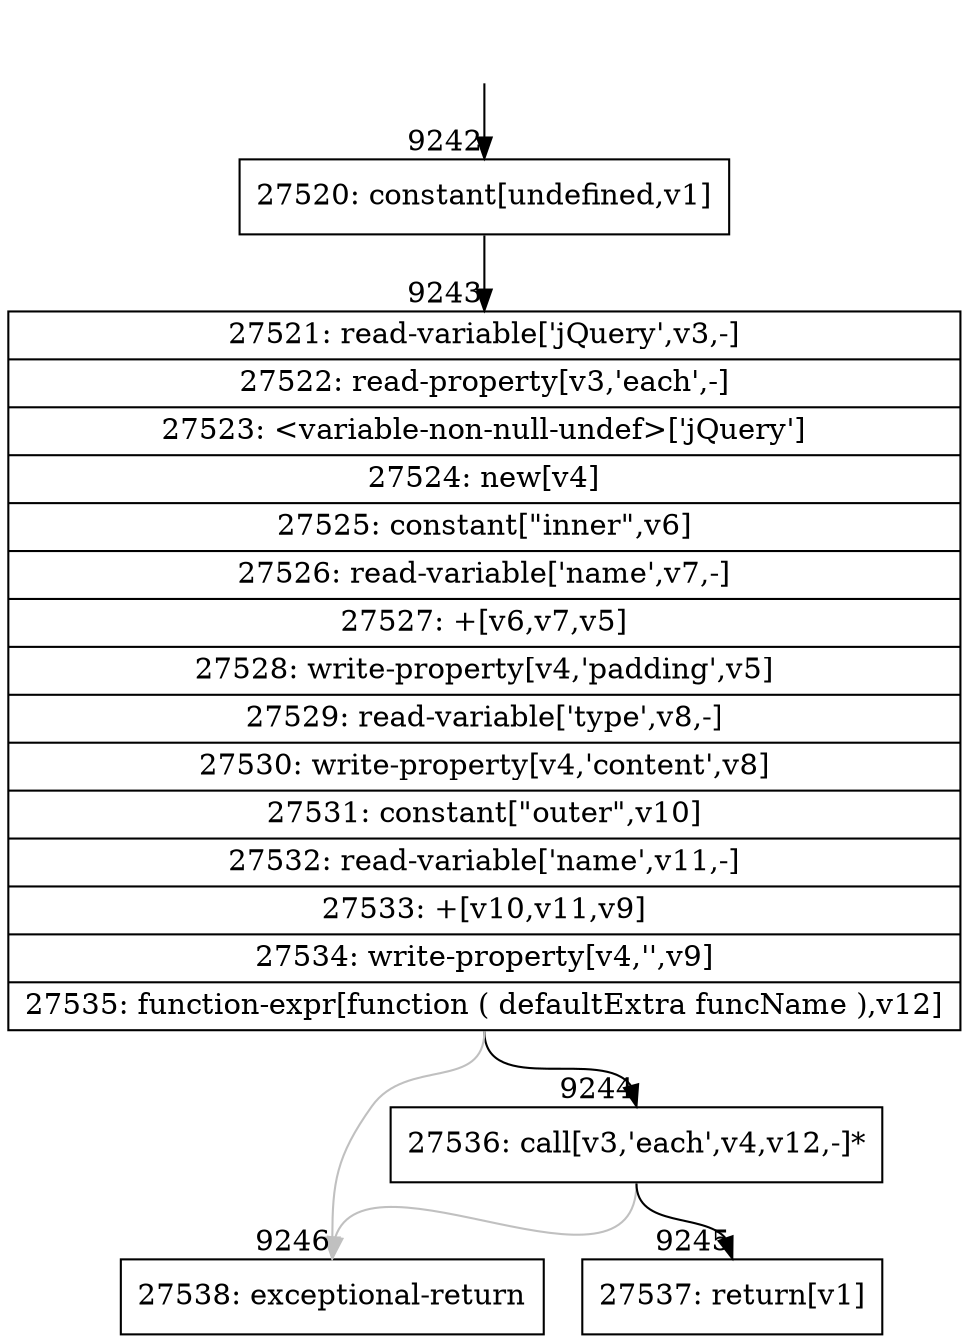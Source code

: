 digraph {
rankdir="TD"
BB_entry575[shape=none,label=""];
BB_entry575 -> BB9242 [tailport=s, headport=n, headlabel="    9242"]
BB9242 [shape=record label="{27520: constant[undefined,v1]}" ] 
BB9242 -> BB9243 [tailport=s, headport=n, headlabel="      9243"]
BB9243 [shape=record label="{27521: read-variable['jQuery',v3,-]|27522: read-property[v3,'each',-]|27523: \<variable-non-null-undef\>['jQuery']|27524: new[v4]|27525: constant[\"inner\",v6]|27526: read-variable['name',v7,-]|27527: +[v6,v7,v5]|27528: write-property[v4,'padding',v5]|27529: read-variable['type',v8,-]|27530: write-property[v4,'content',v8]|27531: constant[\"outer\",v10]|27532: read-variable['name',v11,-]|27533: +[v10,v11,v9]|27534: write-property[v4,'',v9]|27535: function-expr[function ( defaultExtra funcName ),v12]}" ] 
BB9243 -> BB9244 [tailport=s, headport=n, headlabel="      9244"]
BB9243 -> BB9246 [tailport=s, headport=n, color=gray, headlabel="      9246"]
BB9244 [shape=record label="{27536: call[v3,'each',v4,v12,-]*}" ] 
BB9244 -> BB9245 [tailport=s, headport=n, headlabel="      9245"]
BB9244 -> BB9246 [tailport=s, headport=n, color=gray]
BB9245 [shape=record label="{27537: return[v1]}" ] 
BB9246 [shape=record label="{27538: exceptional-return}" ] 
}

